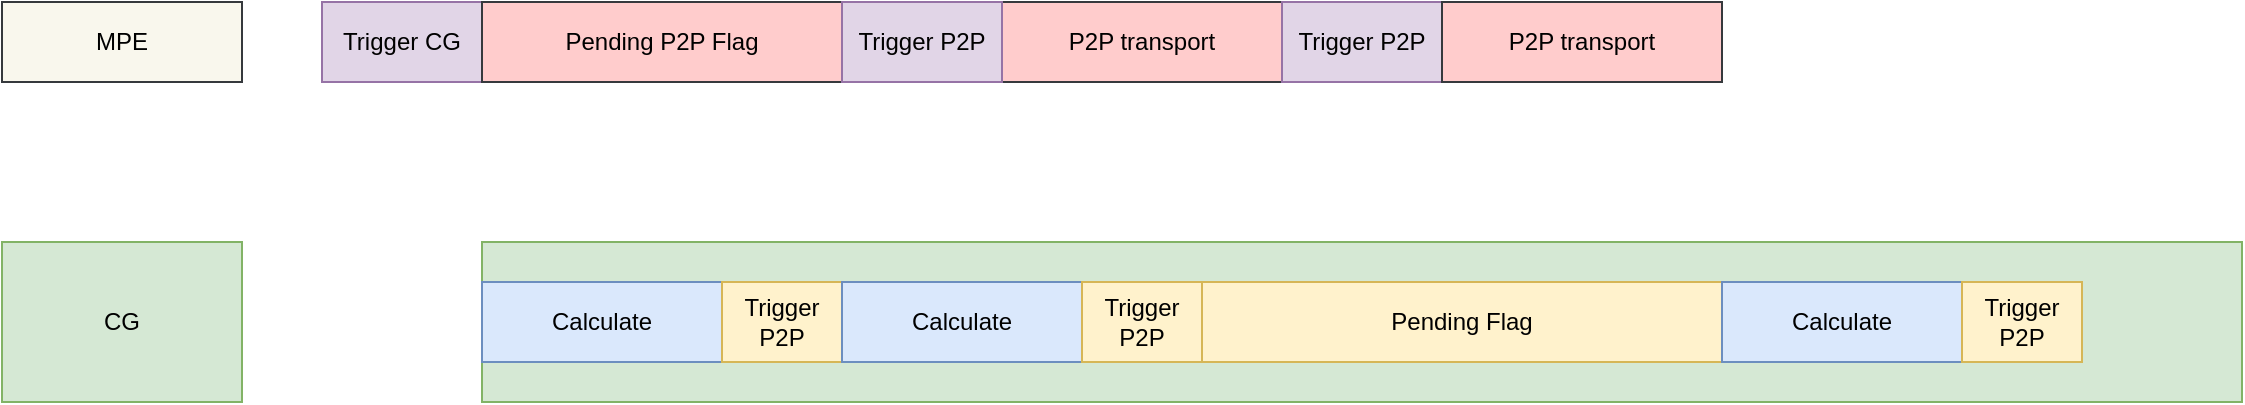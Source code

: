 <mxfile version="23.0.0" type="github">
  <diagram name="Page-1" id="dFplwA7LAqxXr1wG6L84">
    <mxGraphModel dx="2074" dy="1146" grid="1" gridSize="10" guides="1" tooltips="1" connect="1" arrows="1" fold="1" page="1" pageScale="1" pageWidth="850" pageHeight="1100" math="0" shadow="0">
      <root>
        <mxCell id="0" />
        <mxCell id="1" parent="0" />
        <mxCell id="q3gFSw43MhC_Q-BjB-Tb-20" value="CG" style="rounded=0;whiteSpace=wrap;html=1;fillColor=#d5e8d4;strokeColor=#82b366;" vertex="1" parent="1">
          <mxGeometry x="720" y="600" width="880" height="80" as="geometry" />
        </mxCell>
        <mxCell id="q3gFSw43MhC_Q-BjB-Tb-1" value="MPE" style="rounded=0;whiteSpace=wrap;html=1;fillColor=#f9f7ed;strokeColor=#36393d;" vertex="1" parent="1">
          <mxGeometry x="480" y="480" width="120" height="40" as="geometry" />
        </mxCell>
        <mxCell id="q3gFSw43MhC_Q-BjB-Tb-2" value="CG" style="rounded=0;whiteSpace=wrap;html=1;fillColor=#d5e8d4;strokeColor=#82b366;" vertex="1" parent="1">
          <mxGeometry x="480" y="600" width="120" height="80" as="geometry" />
        </mxCell>
        <mxCell id="q3gFSw43MhC_Q-BjB-Tb-3" value="Trigger CG" style="rounded=0;whiteSpace=wrap;html=1;fillColor=#e1d5e7;strokeColor=#9673a6;" vertex="1" parent="1">
          <mxGeometry x="640" y="480" width="80" height="40" as="geometry" />
        </mxCell>
        <mxCell id="q3gFSw43MhC_Q-BjB-Tb-4" value="Calculate" style="rounded=0;whiteSpace=wrap;html=1;fillColor=#dae8fc;strokeColor=#6c8ebf;" vertex="1" parent="1">
          <mxGeometry x="720" y="620" width="120" height="40" as="geometry" />
        </mxCell>
        <mxCell id="q3gFSw43MhC_Q-BjB-Tb-5" value="Trigger P2P" style="rounded=0;whiteSpace=wrap;html=1;fillColor=#fff2cc;strokeColor=#d6b656;" vertex="1" parent="1">
          <mxGeometry x="840" y="620" width="60" height="40" as="geometry" />
        </mxCell>
        <mxCell id="q3gFSw43MhC_Q-BjB-Tb-6" value="Calculate" style="rounded=0;whiteSpace=wrap;html=1;fillColor=#dae8fc;strokeColor=#6c8ebf;" vertex="1" parent="1">
          <mxGeometry x="900" y="620" width="120" height="40" as="geometry" />
        </mxCell>
        <mxCell id="q3gFSw43MhC_Q-BjB-Tb-7" value="Pending Flag" style="rounded=0;whiteSpace=wrap;html=1;fillColor=#fff2cc;strokeColor=#d6b656;" vertex="1" parent="1">
          <mxGeometry x="1080" y="620" width="260" height="40" as="geometry" />
        </mxCell>
        <mxCell id="q3gFSw43MhC_Q-BjB-Tb-8" value="Trigger P2P" style="rounded=0;whiteSpace=wrap;html=1;fillColor=#fff2cc;strokeColor=#d6b656;" vertex="1" parent="1">
          <mxGeometry x="1020" y="620" width="60" height="40" as="geometry" />
        </mxCell>
        <mxCell id="q3gFSw43MhC_Q-BjB-Tb-9" value="Pending P2P Flag" style="rounded=0;whiteSpace=wrap;html=1;fillColor=#ffcccc;strokeColor=#36393d;" vertex="1" parent="1">
          <mxGeometry x="720" y="480" width="180" height="40" as="geometry" />
        </mxCell>
        <mxCell id="q3gFSw43MhC_Q-BjB-Tb-11" value="P2P transport" style="rounded=0;whiteSpace=wrap;html=1;fillColor=#ffcccc;strokeColor=#36393d;" vertex="1" parent="1">
          <mxGeometry x="980" y="480" width="140" height="40" as="geometry" />
        </mxCell>
        <mxCell id="q3gFSw43MhC_Q-BjB-Tb-12" value="Trigger P2P" style="rounded=0;whiteSpace=wrap;html=1;fillColor=#e1d5e7;strokeColor=#9673a6;" vertex="1" parent="1">
          <mxGeometry x="1120" y="480" width="80" height="40" as="geometry" />
        </mxCell>
        <mxCell id="q3gFSw43MhC_Q-BjB-Tb-16" value="Trigger P2P" style="rounded=0;whiteSpace=wrap;html=1;fillColor=#e1d5e7;strokeColor=#9673a6;" vertex="1" parent="1">
          <mxGeometry x="900" y="480" width="80" height="40" as="geometry" />
        </mxCell>
        <mxCell id="q3gFSw43MhC_Q-BjB-Tb-17" value="P2P transport" style="rounded=0;whiteSpace=wrap;html=1;fillColor=#ffcccc;strokeColor=#36393d;" vertex="1" parent="1">
          <mxGeometry x="1200" y="480" width="140" height="40" as="geometry" />
        </mxCell>
        <mxCell id="q3gFSw43MhC_Q-BjB-Tb-18" value="Calculate" style="rounded=0;whiteSpace=wrap;html=1;fillColor=#dae8fc;strokeColor=#6c8ebf;" vertex="1" parent="1">
          <mxGeometry x="1340" y="620" width="120" height="40" as="geometry" />
        </mxCell>
        <mxCell id="q3gFSw43MhC_Q-BjB-Tb-19" value="Trigger P2P" style="rounded=0;whiteSpace=wrap;html=1;fillColor=#fff2cc;strokeColor=#d6b656;" vertex="1" parent="1">
          <mxGeometry x="1460" y="620" width="60" height="40" as="geometry" />
        </mxCell>
      </root>
    </mxGraphModel>
  </diagram>
</mxfile>

